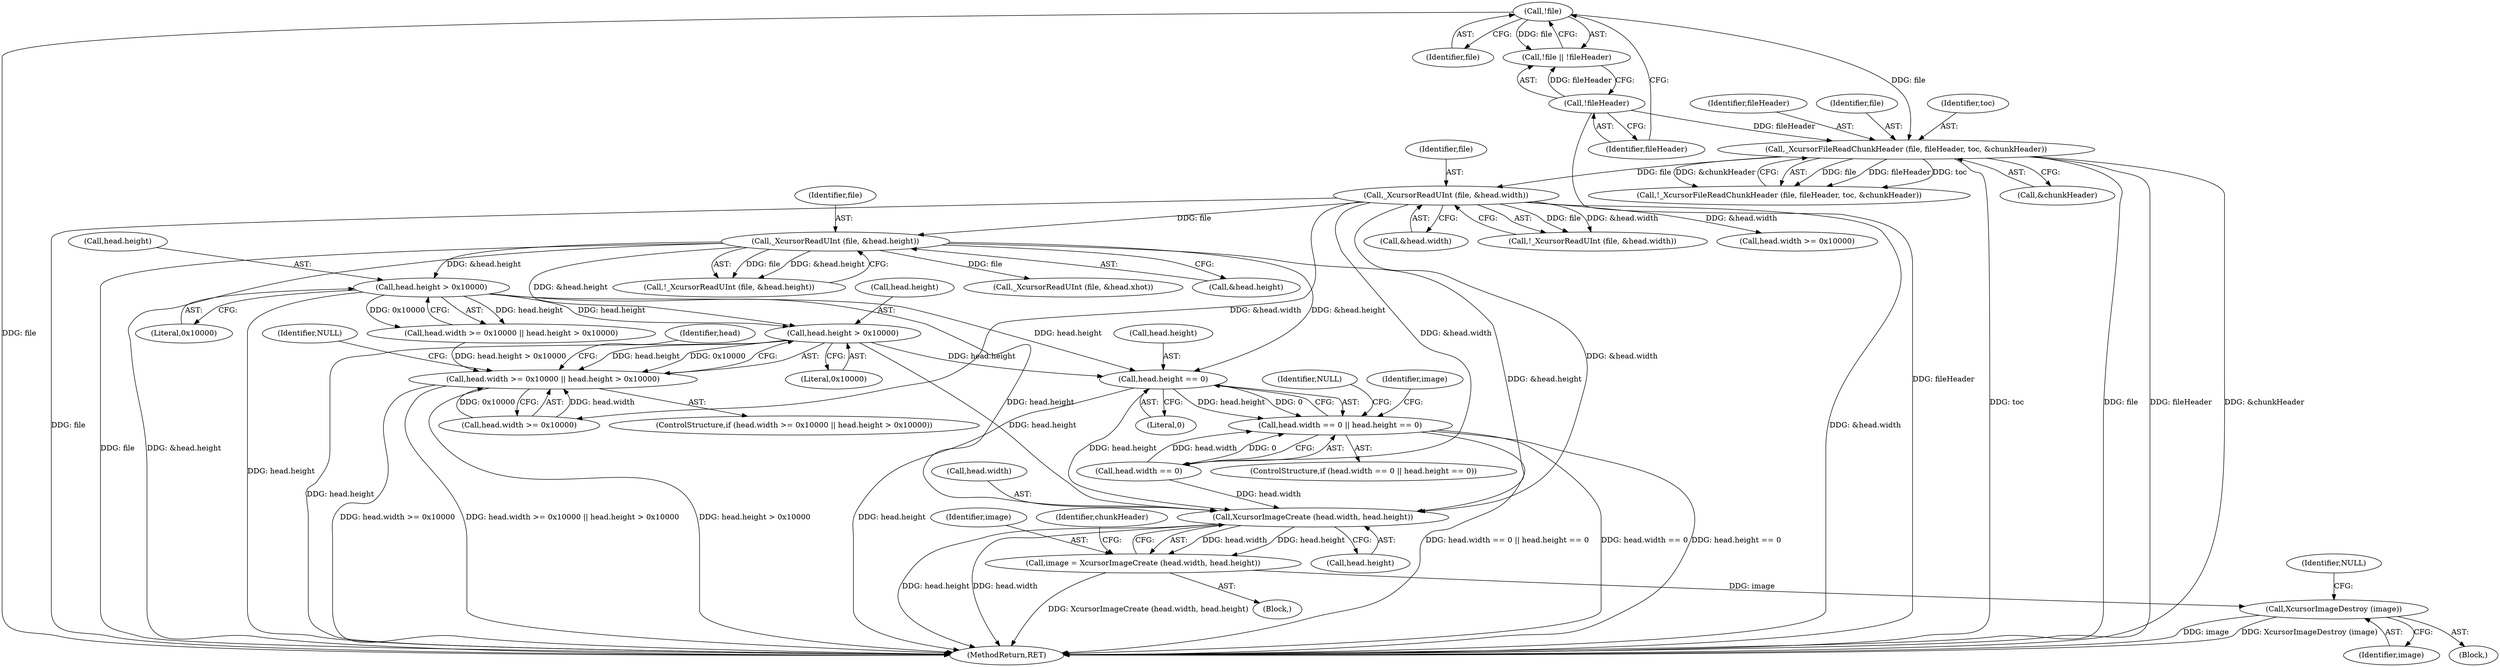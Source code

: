 digraph "1_xcursor_4794b5dd34688158fb51a2943032569d3780c4b8@del" {
"1001096" [label="(Call,head.height > 0x10000)"];
"1001072" [label="(Call,head.height > 0x10000)"];
"1001027" [label="(Call,_XcursorReadUInt (file, &head.height))"];
"1001017" [label="(Call,_XcursorReadUInt (file, &head.width))"];
"1001007" [label="(Call,_XcursorFileReadChunkHeader (file, fileHeader, toc, &chunkHeader))"];
"1000999" [label="(Call,!file)"];
"1001001" [label="(Call,!fileHeader)"];
"1001090" [label="(Call,head.width >= 0x10000 || head.height > 0x10000)"];
"1001110" [label="(Call,head.height == 0)"];
"1001104" [label="(Call,head.width == 0 || head.height == 0)"];
"1001133" [label="(Call,XcursorImageCreate (head.width, head.height))"];
"1001131" [label="(Call,image = XcursorImageCreate (head.width, head.height))"];
"1001163" [label="(Call,XcursorImageDestroy (image))"];
"1001105" [label="(Call,head.width == 0)"];
"1001143" [label="(Identifier,chunkHeader)"];
"1001076" [label="(Literal,0x10000)"];
"1001011" [label="(Call,&chunkHeader)"];
"1001026" [label="(Call,!_XcursorReadUInt (file, &head.height))"];
"1001010" [label="(Identifier,toc)"];
"1001001" [label="(Call,!fileHeader)"];
"1001016" [label="(Call,!_XcursorReadUInt (file, &head.width))"];
"1001091" [label="(Call,head.width >= 0x10000)"];
"1001097" [label="(Call,head.height)"];
"1001072" [label="(Call,head.height > 0x10000)"];
"1001119" [label="(Identifier,image)"];
"1001027" [label="(Call,_XcursorReadUInt (file, &head.height))"];
"1001096" [label="(Call,head.height > 0x10000)"];
"1001017" [label="(Call,_XcursorReadUInt (file, &head.width))"];
"1001073" [label="(Call,head.height)"];
"1001000" [label="(Identifier,file)"];
"1001066" [label="(Call,head.width >= 0x10000 || head.height > 0x10000)"];
"1001133" [label="(Call,XcursorImageCreate (head.width, head.height))"];
"1000999" [label="(Call,!file)"];
"1001110" [label="(Call,head.height == 0)"];
"1001019" [label="(Call,&head.width)"];
"1001089" [label="(ControlStructure,if (head.width >= 0x10000 || head.height > 0x10000))"];
"1001037" [label="(Call,_XcursorReadUInt (file, &head.xhot))"];
"1001114" [label="(Literal,0)"];
"1000991" [label="(Block,)"];
"1001009" [label="(Identifier,fileHeader)"];
"1001163" [label="(Call,XcursorImageDestroy (image))"];
"1001171" [label="(MethodReturn,RET)"];
"1001029" [label="(Call,&head.height)"];
"1001067" [label="(Call,head.width >= 0x10000)"];
"1001008" [label="(Identifier,file)"];
"1001090" [label="(Call,head.width >= 0x10000 || head.height > 0x10000)"];
"1001116" [label="(Identifier,NULL)"];
"1001006" [label="(Call,!_XcursorFileReadChunkHeader (file, fileHeader, toc, &chunkHeader))"];
"1001137" [label="(Call,head.height)"];
"1001162" [label="(Block,)"];
"1001002" [label="(Identifier,fileHeader)"];
"1001134" [label="(Call,head.width)"];
"1001166" [label="(Identifier,NULL)"];
"1000998" [label="(Call,!file || !fileHeader)"];
"1001131" [label="(Call,image = XcursorImageCreate (head.width, head.height))"];
"1001164" [label="(Identifier,image)"];
"1001007" [label="(Call,_XcursorFileReadChunkHeader (file, fileHeader, toc, &chunkHeader))"];
"1001103" [label="(ControlStructure,if (head.width == 0 || head.height == 0))"];
"1001028" [label="(Identifier,file)"];
"1001132" [label="(Identifier,image)"];
"1001111" [label="(Call,head.height)"];
"1001104" [label="(Call,head.width == 0 || head.height == 0)"];
"1001018" [label="(Identifier,file)"];
"1001107" [label="(Identifier,head)"];
"1001102" [label="(Identifier,NULL)"];
"1001100" [label="(Literal,0x10000)"];
"1001096" -> "1001090"  [label="AST: "];
"1001096" -> "1001100"  [label="CFG: "];
"1001097" -> "1001096"  [label="AST: "];
"1001100" -> "1001096"  [label="AST: "];
"1001090" -> "1001096"  [label="CFG: "];
"1001096" -> "1001171"  [label="DDG: head.height"];
"1001096" -> "1001090"  [label="DDG: head.height"];
"1001096" -> "1001090"  [label="DDG: 0x10000"];
"1001072" -> "1001096"  [label="DDG: head.height"];
"1001027" -> "1001096"  [label="DDG: &head.height"];
"1001096" -> "1001110"  [label="DDG: head.height"];
"1001096" -> "1001133"  [label="DDG: head.height"];
"1001072" -> "1001066"  [label="AST: "];
"1001072" -> "1001076"  [label="CFG: "];
"1001073" -> "1001072"  [label="AST: "];
"1001076" -> "1001072"  [label="AST: "];
"1001066" -> "1001072"  [label="CFG: "];
"1001072" -> "1001171"  [label="DDG: head.height"];
"1001072" -> "1001066"  [label="DDG: head.height"];
"1001072" -> "1001066"  [label="DDG: 0x10000"];
"1001027" -> "1001072"  [label="DDG: &head.height"];
"1001072" -> "1001110"  [label="DDG: head.height"];
"1001072" -> "1001133"  [label="DDG: head.height"];
"1001027" -> "1001026"  [label="AST: "];
"1001027" -> "1001029"  [label="CFG: "];
"1001028" -> "1001027"  [label="AST: "];
"1001029" -> "1001027"  [label="AST: "];
"1001026" -> "1001027"  [label="CFG: "];
"1001027" -> "1001171"  [label="DDG: file"];
"1001027" -> "1001171"  [label="DDG: &head.height"];
"1001027" -> "1001026"  [label="DDG: file"];
"1001027" -> "1001026"  [label="DDG: &head.height"];
"1001017" -> "1001027"  [label="DDG: file"];
"1001027" -> "1001037"  [label="DDG: file"];
"1001027" -> "1001110"  [label="DDG: &head.height"];
"1001027" -> "1001133"  [label="DDG: &head.height"];
"1001017" -> "1001016"  [label="AST: "];
"1001017" -> "1001019"  [label="CFG: "];
"1001018" -> "1001017"  [label="AST: "];
"1001019" -> "1001017"  [label="AST: "];
"1001016" -> "1001017"  [label="CFG: "];
"1001017" -> "1001171"  [label="DDG: file"];
"1001017" -> "1001171"  [label="DDG: &head.width"];
"1001017" -> "1001016"  [label="DDG: file"];
"1001017" -> "1001016"  [label="DDG: &head.width"];
"1001007" -> "1001017"  [label="DDG: file"];
"1001017" -> "1001067"  [label="DDG: &head.width"];
"1001017" -> "1001091"  [label="DDG: &head.width"];
"1001017" -> "1001105"  [label="DDG: &head.width"];
"1001017" -> "1001133"  [label="DDG: &head.width"];
"1001007" -> "1001006"  [label="AST: "];
"1001007" -> "1001011"  [label="CFG: "];
"1001008" -> "1001007"  [label="AST: "];
"1001009" -> "1001007"  [label="AST: "];
"1001010" -> "1001007"  [label="AST: "];
"1001011" -> "1001007"  [label="AST: "];
"1001006" -> "1001007"  [label="CFG: "];
"1001007" -> "1001171"  [label="DDG: file"];
"1001007" -> "1001171"  [label="DDG: fileHeader"];
"1001007" -> "1001171"  [label="DDG: &chunkHeader"];
"1001007" -> "1001171"  [label="DDG: toc"];
"1001007" -> "1001006"  [label="DDG: file"];
"1001007" -> "1001006"  [label="DDG: fileHeader"];
"1001007" -> "1001006"  [label="DDG: toc"];
"1001007" -> "1001006"  [label="DDG: &chunkHeader"];
"1000999" -> "1001007"  [label="DDG: file"];
"1001001" -> "1001007"  [label="DDG: fileHeader"];
"1000999" -> "1000998"  [label="AST: "];
"1000999" -> "1001000"  [label="CFG: "];
"1001000" -> "1000999"  [label="AST: "];
"1001002" -> "1000999"  [label="CFG: "];
"1000998" -> "1000999"  [label="CFG: "];
"1000999" -> "1001171"  [label="DDG: file"];
"1000999" -> "1000998"  [label="DDG: file"];
"1001001" -> "1000998"  [label="AST: "];
"1001001" -> "1001002"  [label="CFG: "];
"1001002" -> "1001001"  [label="AST: "];
"1000998" -> "1001001"  [label="CFG: "];
"1001001" -> "1001171"  [label="DDG: fileHeader"];
"1001001" -> "1000998"  [label="DDG: fileHeader"];
"1001090" -> "1001089"  [label="AST: "];
"1001090" -> "1001091"  [label="CFG: "];
"1001091" -> "1001090"  [label="AST: "];
"1001102" -> "1001090"  [label="CFG: "];
"1001107" -> "1001090"  [label="CFG: "];
"1001090" -> "1001171"  [label="DDG: head.width >= 0x10000"];
"1001090" -> "1001171"  [label="DDG: head.width >= 0x10000 || head.height > 0x10000"];
"1001090" -> "1001171"  [label="DDG: head.height > 0x10000"];
"1001091" -> "1001090"  [label="DDG: head.width"];
"1001091" -> "1001090"  [label="DDG: 0x10000"];
"1001066" -> "1001090"  [label="DDG: head.height > 0x10000"];
"1001110" -> "1001104"  [label="AST: "];
"1001110" -> "1001114"  [label="CFG: "];
"1001111" -> "1001110"  [label="AST: "];
"1001114" -> "1001110"  [label="AST: "];
"1001104" -> "1001110"  [label="CFG: "];
"1001110" -> "1001171"  [label="DDG: head.height"];
"1001110" -> "1001104"  [label="DDG: head.height"];
"1001110" -> "1001104"  [label="DDG: 0"];
"1001110" -> "1001133"  [label="DDG: head.height"];
"1001104" -> "1001103"  [label="AST: "];
"1001104" -> "1001105"  [label="CFG: "];
"1001105" -> "1001104"  [label="AST: "];
"1001116" -> "1001104"  [label="CFG: "];
"1001119" -> "1001104"  [label="CFG: "];
"1001104" -> "1001171"  [label="DDG: head.width == 0"];
"1001104" -> "1001171"  [label="DDG: head.height == 0"];
"1001104" -> "1001171"  [label="DDG: head.width == 0 || head.height == 0"];
"1001105" -> "1001104"  [label="DDG: head.width"];
"1001105" -> "1001104"  [label="DDG: 0"];
"1001133" -> "1001131"  [label="AST: "];
"1001133" -> "1001137"  [label="CFG: "];
"1001134" -> "1001133"  [label="AST: "];
"1001137" -> "1001133"  [label="AST: "];
"1001131" -> "1001133"  [label="CFG: "];
"1001133" -> "1001171"  [label="DDG: head.width"];
"1001133" -> "1001171"  [label="DDG: head.height"];
"1001133" -> "1001131"  [label="DDG: head.width"];
"1001133" -> "1001131"  [label="DDG: head.height"];
"1001105" -> "1001133"  [label="DDG: head.width"];
"1001131" -> "1000991"  [label="AST: "];
"1001132" -> "1001131"  [label="AST: "];
"1001143" -> "1001131"  [label="CFG: "];
"1001131" -> "1001171"  [label="DDG: XcursorImageCreate (head.width, head.height)"];
"1001131" -> "1001163"  [label="DDG: image"];
"1001163" -> "1001162"  [label="AST: "];
"1001163" -> "1001164"  [label="CFG: "];
"1001164" -> "1001163"  [label="AST: "];
"1001166" -> "1001163"  [label="CFG: "];
"1001163" -> "1001171"  [label="DDG: XcursorImageDestroy (image)"];
"1001163" -> "1001171"  [label="DDG: image"];
}
